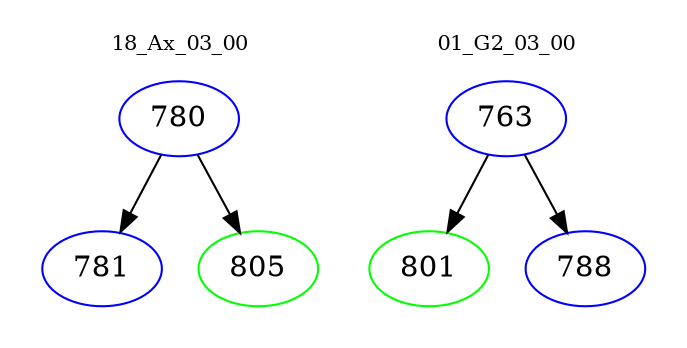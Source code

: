 digraph{
subgraph cluster_0 {
color = white
label = "18_Ax_03_00";
fontsize=10;
T0_780 [label="780", color="blue"]
T0_780 -> T0_781 [color="black"]
T0_781 [label="781", color="blue"]
T0_780 -> T0_805 [color="black"]
T0_805 [label="805", color="green"]
}
subgraph cluster_1 {
color = white
label = "01_G2_03_00";
fontsize=10;
T1_763 [label="763", color="blue"]
T1_763 -> T1_801 [color="black"]
T1_801 [label="801", color="green"]
T1_763 -> T1_788 [color="black"]
T1_788 [label="788", color="blue"]
}
}
